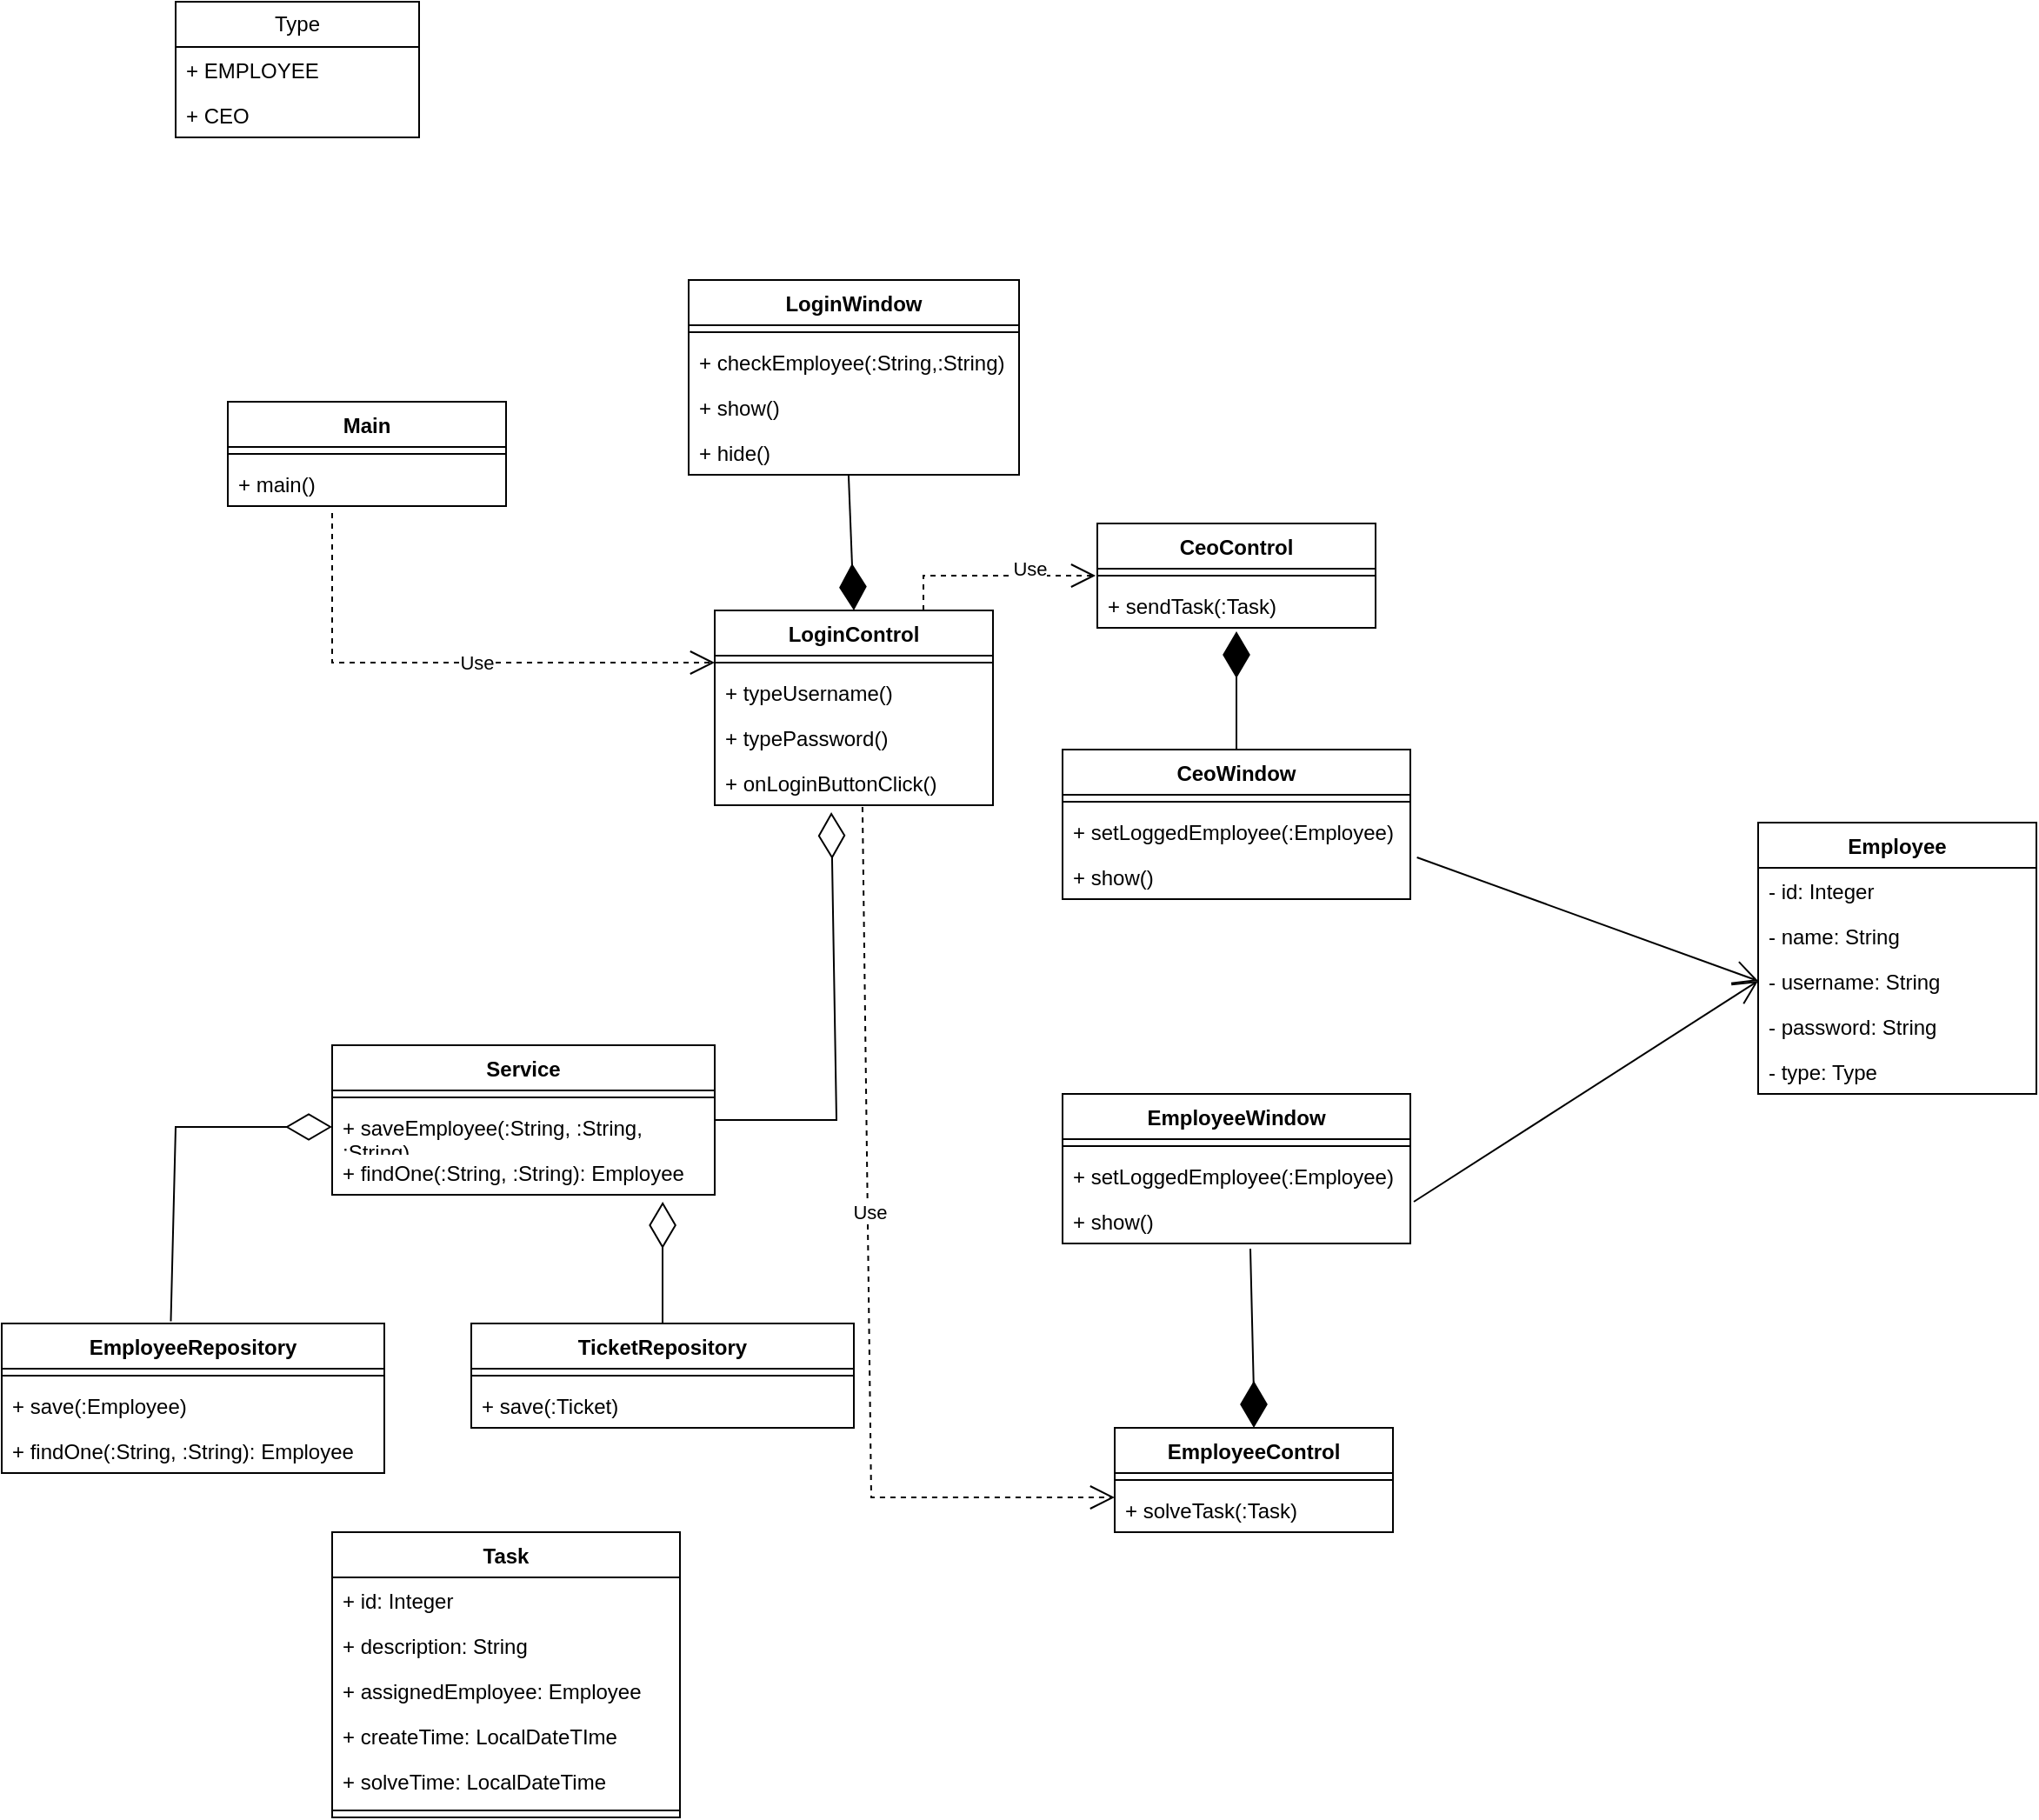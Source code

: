 <mxfile version="26.2.10">
  <diagram name="Page-1" id="2YBvvXClWsGukQMizWep">
    <mxGraphModel dx="1974" dy="704" grid="1" gridSize="10" guides="1" tooltips="1" connect="1" arrows="1" fold="1" page="1" pageScale="1" pageWidth="850" pageHeight="1100" math="0" shadow="0">
      <root>
        <mxCell id="0" />
        <mxCell id="1" parent="0" />
        <mxCell id="GHgW0i5P_ZijrYAGKfN3-5" value="Employee" style="swimlane;fontStyle=1;align=center;verticalAlign=top;childLayout=stackLayout;horizontal=1;startSize=26;horizontalStack=0;resizeParent=1;resizeParentMax=0;resizeLast=0;collapsible=1;marginBottom=0;whiteSpace=wrap;html=1;" parent="1" vertex="1">
          <mxGeometry x="910" y="472" width="160" height="156" as="geometry" />
        </mxCell>
        <mxCell id="GHgW0i5P_ZijrYAGKfN3-6" value="- id: Integer" style="text;strokeColor=none;fillColor=none;align=left;verticalAlign=top;spacingLeft=4;spacingRight=4;overflow=hidden;rotatable=0;points=[[0,0.5],[1,0.5]];portConstraint=eastwest;whiteSpace=wrap;html=1;" parent="GHgW0i5P_ZijrYAGKfN3-5" vertex="1">
          <mxGeometry y="26" width="160" height="26" as="geometry" />
        </mxCell>
        <mxCell id="GHgW0i5P_ZijrYAGKfN3-10" value="- name: String" style="text;strokeColor=none;fillColor=none;align=left;verticalAlign=top;spacingLeft=4;spacingRight=4;overflow=hidden;rotatable=0;points=[[0,0.5],[1,0.5]];portConstraint=eastwest;whiteSpace=wrap;html=1;" parent="GHgW0i5P_ZijrYAGKfN3-5" vertex="1">
          <mxGeometry y="52" width="160" height="26" as="geometry" />
        </mxCell>
        <mxCell id="GHgW0i5P_ZijrYAGKfN3-11" value="- username: String" style="text;strokeColor=none;fillColor=none;align=left;verticalAlign=top;spacingLeft=4;spacingRight=4;overflow=hidden;rotatable=0;points=[[0,0.5],[1,0.5]];portConstraint=eastwest;whiteSpace=wrap;html=1;" parent="GHgW0i5P_ZijrYAGKfN3-5" vertex="1">
          <mxGeometry y="78" width="160" height="26" as="geometry" />
        </mxCell>
        <mxCell id="GHgW0i5P_ZijrYAGKfN3-12" value="- password: String" style="text;strokeColor=none;fillColor=none;align=left;verticalAlign=top;spacingLeft=4;spacingRight=4;overflow=hidden;rotatable=0;points=[[0,0.5],[1,0.5]];portConstraint=eastwest;whiteSpace=wrap;html=1;" parent="GHgW0i5P_ZijrYAGKfN3-5" vertex="1">
          <mxGeometry y="104" width="160" height="26" as="geometry" />
        </mxCell>
        <mxCell id="GHgW0i5P_ZijrYAGKfN3-13" value="- type: Type" style="text;strokeColor=none;fillColor=none;align=left;verticalAlign=top;spacingLeft=4;spacingRight=4;overflow=hidden;rotatable=0;points=[[0,0.5],[1,0.5]];portConstraint=eastwest;whiteSpace=wrap;html=1;" parent="GHgW0i5P_ZijrYAGKfN3-5" vertex="1">
          <mxGeometry y="130" width="160" height="26" as="geometry" />
        </mxCell>
        <mxCell id="GHgW0i5P_ZijrYAGKfN3-21" value="Type" style="swimlane;fontStyle=0;childLayout=stackLayout;horizontal=1;startSize=26;fillColor=none;horizontalStack=0;resizeParent=1;resizeParentMax=0;resizeLast=0;collapsible=1;marginBottom=0;whiteSpace=wrap;html=1;" parent="1" vertex="1">
          <mxGeometry width="140" height="78" as="geometry" />
        </mxCell>
        <mxCell id="GHgW0i5P_ZijrYAGKfN3-22" value="+ EMPLOYEE" style="text;strokeColor=none;fillColor=none;align=left;verticalAlign=top;spacingLeft=4;spacingRight=4;overflow=hidden;rotatable=0;points=[[0,0.5],[1,0.5]];portConstraint=eastwest;whiteSpace=wrap;html=1;" parent="GHgW0i5P_ZijrYAGKfN3-21" vertex="1">
          <mxGeometry y="26" width="140" height="26" as="geometry" />
        </mxCell>
        <mxCell id="GHgW0i5P_ZijrYAGKfN3-23" value="+ CEO" style="text;strokeColor=none;fillColor=none;align=left;verticalAlign=top;spacingLeft=4;spacingRight=4;overflow=hidden;rotatable=0;points=[[0,0.5],[1,0.5]];portConstraint=eastwest;whiteSpace=wrap;html=1;" parent="GHgW0i5P_ZijrYAGKfN3-21" vertex="1">
          <mxGeometry y="52" width="140" height="26" as="geometry" />
        </mxCell>
        <mxCell id="GHgW0i5P_ZijrYAGKfN3-33" value="Main" style="swimlane;fontStyle=1;align=center;verticalAlign=top;childLayout=stackLayout;horizontal=1;startSize=26;horizontalStack=0;resizeParent=1;resizeParentMax=0;resizeLast=0;collapsible=1;marginBottom=0;whiteSpace=wrap;html=1;" parent="1" vertex="1">
          <mxGeometry x="30" y="230" width="160" height="60" as="geometry" />
        </mxCell>
        <mxCell id="GHgW0i5P_ZijrYAGKfN3-35" value="" style="line;strokeWidth=1;fillColor=none;align=left;verticalAlign=middle;spacingTop=-1;spacingLeft=3;spacingRight=3;rotatable=0;labelPosition=right;points=[];portConstraint=eastwest;strokeColor=inherit;" parent="GHgW0i5P_ZijrYAGKfN3-33" vertex="1">
          <mxGeometry y="26" width="160" height="8" as="geometry" />
        </mxCell>
        <mxCell id="GHgW0i5P_ZijrYAGKfN3-36" value="+ main()" style="text;strokeColor=none;fillColor=none;align=left;verticalAlign=top;spacingLeft=4;spacingRight=4;overflow=hidden;rotatable=0;points=[[0,0.5],[1,0.5]];portConstraint=eastwest;whiteSpace=wrap;html=1;" parent="GHgW0i5P_ZijrYAGKfN3-33" vertex="1">
          <mxGeometry y="34" width="160" height="26" as="geometry" />
        </mxCell>
        <mxCell id="GHgW0i5P_ZijrYAGKfN3-37" value="LoginControl" style="swimlane;fontStyle=1;align=center;verticalAlign=top;childLayout=stackLayout;horizontal=1;startSize=26;horizontalStack=0;resizeParent=1;resizeParentMax=0;resizeLast=0;collapsible=1;marginBottom=0;whiteSpace=wrap;html=1;" parent="1" vertex="1">
          <mxGeometry x="310" y="350" width="160" height="112" as="geometry" />
        </mxCell>
        <mxCell id="GHgW0i5P_ZijrYAGKfN3-39" value="" style="line;strokeWidth=1;fillColor=none;align=left;verticalAlign=middle;spacingTop=-1;spacingLeft=3;spacingRight=3;rotatable=0;labelPosition=right;points=[];portConstraint=eastwest;strokeColor=inherit;" parent="GHgW0i5P_ZijrYAGKfN3-37" vertex="1">
          <mxGeometry y="26" width="160" height="8" as="geometry" />
        </mxCell>
        <mxCell id="GHgW0i5P_ZijrYAGKfN3-40" value="+ typeUsername()&lt;div&gt;&lt;br&gt;&lt;/div&gt;" style="text;strokeColor=none;fillColor=none;align=left;verticalAlign=top;spacingLeft=4;spacingRight=4;overflow=hidden;rotatable=0;points=[[0,0.5],[1,0.5]];portConstraint=eastwest;whiteSpace=wrap;html=1;" parent="GHgW0i5P_ZijrYAGKfN3-37" vertex="1">
          <mxGeometry y="34" width="160" height="26" as="geometry" />
        </mxCell>
        <mxCell id="GHgW0i5P_ZijrYAGKfN3-41" value="+ typePassword()&lt;div&gt;&lt;div&gt;&lt;br&gt;&lt;/div&gt;&lt;/div&gt;" style="text;strokeColor=none;fillColor=none;align=left;verticalAlign=top;spacingLeft=4;spacingRight=4;overflow=hidden;rotatable=0;points=[[0,0.5],[1,0.5]];portConstraint=eastwest;whiteSpace=wrap;html=1;" parent="GHgW0i5P_ZijrYAGKfN3-37" vertex="1">
          <mxGeometry y="60" width="160" height="26" as="geometry" />
        </mxCell>
        <mxCell id="GHgW0i5P_ZijrYAGKfN3-42" value="+ onLoginButtonClick()&lt;div&gt;&lt;br&gt;&lt;div&gt;&lt;br&gt;&lt;/div&gt;&lt;/div&gt;" style="text;strokeColor=none;fillColor=none;align=left;verticalAlign=top;spacingLeft=4;spacingRight=4;overflow=hidden;rotatable=0;points=[[0,0.5],[1,0.5]];portConstraint=eastwest;whiteSpace=wrap;html=1;" parent="GHgW0i5P_ZijrYAGKfN3-37" vertex="1">
          <mxGeometry y="86" width="160" height="26" as="geometry" />
        </mxCell>
        <mxCell id="GHgW0i5P_ZijrYAGKfN3-57" value="LoginWindow" style="swimlane;fontStyle=1;align=center;verticalAlign=top;childLayout=stackLayout;horizontal=1;startSize=26;horizontalStack=0;resizeParent=1;resizeParentMax=0;resizeLast=0;collapsible=1;marginBottom=0;whiteSpace=wrap;html=1;" parent="1" vertex="1">
          <mxGeometry x="295" y="160" width="190" height="112" as="geometry" />
        </mxCell>
        <mxCell id="GHgW0i5P_ZijrYAGKfN3-59" value="" style="line;strokeWidth=1;fillColor=none;align=left;verticalAlign=middle;spacingTop=-1;spacingLeft=3;spacingRight=3;rotatable=0;labelPosition=right;points=[];portConstraint=eastwest;strokeColor=inherit;" parent="GHgW0i5P_ZijrYAGKfN3-57" vertex="1">
          <mxGeometry y="26" width="190" height="8" as="geometry" />
        </mxCell>
        <mxCell id="GHgW0i5P_ZijrYAGKfN3-60" value="+ checkEmployee(:String,:String)" style="text;strokeColor=none;fillColor=none;align=left;verticalAlign=top;spacingLeft=4;spacingRight=4;overflow=hidden;rotatable=0;points=[[0,0.5],[1,0.5]];portConstraint=eastwest;whiteSpace=wrap;html=1;" parent="GHgW0i5P_ZijrYAGKfN3-57" vertex="1">
          <mxGeometry y="34" width="190" height="26" as="geometry" />
        </mxCell>
        <mxCell id="GHgW0i5P_ZijrYAGKfN3-62" value="+ show()" style="text;strokeColor=none;fillColor=none;align=left;verticalAlign=top;spacingLeft=4;spacingRight=4;overflow=hidden;rotatable=0;points=[[0,0.5],[1,0.5]];portConstraint=eastwest;whiteSpace=wrap;html=1;" parent="GHgW0i5P_ZijrYAGKfN3-57" vertex="1">
          <mxGeometry y="60" width="190" height="26" as="geometry" />
        </mxCell>
        <mxCell id="GHgW0i5P_ZijrYAGKfN3-61" value="+ hide()" style="text;strokeColor=none;fillColor=none;align=left;verticalAlign=top;spacingLeft=4;spacingRight=4;overflow=hidden;rotatable=0;points=[[0,0.5],[1,0.5]];portConstraint=eastwest;whiteSpace=wrap;html=1;" parent="GHgW0i5P_ZijrYAGKfN3-57" vertex="1">
          <mxGeometry y="86" width="190" height="26" as="geometry" />
        </mxCell>
        <mxCell id="GHgW0i5P_ZijrYAGKfN3-68" value="Use" style="endArrow=open;endSize=12;dashed=1;html=1;rounded=0;exitX=0.375;exitY=1.154;exitDx=0;exitDy=0;exitPerimeter=0;" parent="1" source="GHgW0i5P_ZijrYAGKfN3-36" edge="1">
          <mxGeometry x="0.101" width="160" relative="1" as="geometry">
            <mxPoint x="90" y="380" as="sourcePoint" />
            <mxPoint x="310" y="380" as="targetPoint" />
            <Array as="points">
              <mxPoint x="90" y="380" />
            </Array>
            <mxPoint as="offset" />
          </mxGeometry>
        </mxCell>
        <mxCell id="GHgW0i5P_ZijrYAGKfN3-73" value="Service" style="swimlane;fontStyle=1;align=center;verticalAlign=top;childLayout=stackLayout;horizontal=1;startSize=26;horizontalStack=0;resizeParent=1;resizeParentMax=0;resizeLast=0;collapsible=1;marginBottom=0;whiteSpace=wrap;html=1;" parent="1" vertex="1">
          <mxGeometry x="90" y="600" width="220" height="86" as="geometry" />
        </mxCell>
        <mxCell id="GHgW0i5P_ZijrYAGKfN3-75" value="" style="line;strokeWidth=1;fillColor=none;align=left;verticalAlign=middle;spacingTop=-1;spacingLeft=3;spacingRight=3;rotatable=0;labelPosition=right;points=[];portConstraint=eastwest;strokeColor=inherit;" parent="GHgW0i5P_ZijrYAGKfN3-73" vertex="1">
          <mxGeometry y="26" width="220" height="8" as="geometry" />
        </mxCell>
        <mxCell id="bb1GUA-3KzAwEdkIjWpS-14" value="+ saveEmployee(:String, :String, :String)" style="text;strokeColor=none;fillColor=none;align=left;verticalAlign=top;spacingLeft=4;spacingRight=4;overflow=hidden;rotatable=0;points=[[0,0.5],[1,0.5]];portConstraint=eastwest;whiteSpace=wrap;html=1;" vertex="1" parent="GHgW0i5P_ZijrYAGKfN3-73">
          <mxGeometry y="34" width="220" height="26" as="geometry" />
        </mxCell>
        <mxCell id="GHgW0i5P_ZijrYAGKfN3-76" value="+ findOne(:String, :String): Employee" style="text;strokeColor=none;fillColor=none;align=left;verticalAlign=top;spacingLeft=4;spacingRight=4;overflow=hidden;rotatable=0;points=[[0,0.5],[1,0.5]];portConstraint=eastwest;whiteSpace=wrap;html=1;" parent="GHgW0i5P_ZijrYAGKfN3-73" vertex="1">
          <mxGeometry y="60" width="220" height="26" as="geometry" />
        </mxCell>
        <mxCell id="GHgW0i5P_ZijrYAGKfN3-77" value="EmployeeRepository" style="swimlane;fontStyle=1;align=center;verticalAlign=top;childLayout=stackLayout;horizontal=1;startSize=26;horizontalStack=0;resizeParent=1;resizeParentMax=0;resizeLast=0;collapsible=1;marginBottom=0;whiteSpace=wrap;html=1;" parent="1" vertex="1">
          <mxGeometry x="-100" y="760" width="220" height="86" as="geometry" />
        </mxCell>
        <mxCell id="GHgW0i5P_ZijrYAGKfN3-78" value="" style="line;strokeWidth=1;fillColor=none;align=left;verticalAlign=middle;spacingTop=-1;spacingLeft=3;spacingRight=3;rotatable=0;labelPosition=right;points=[];portConstraint=eastwest;strokeColor=inherit;" parent="GHgW0i5P_ZijrYAGKfN3-77" vertex="1">
          <mxGeometry y="26" width="220" height="8" as="geometry" />
        </mxCell>
        <mxCell id="bb1GUA-3KzAwEdkIjWpS-15" value="+ save(:Employee)" style="text;strokeColor=none;fillColor=none;align=left;verticalAlign=top;spacingLeft=4;spacingRight=4;overflow=hidden;rotatable=0;points=[[0,0.5],[1,0.5]];portConstraint=eastwest;whiteSpace=wrap;html=1;" vertex="1" parent="GHgW0i5P_ZijrYAGKfN3-77">
          <mxGeometry y="34" width="220" height="26" as="geometry" />
        </mxCell>
        <mxCell id="GHgW0i5P_ZijrYAGKfN3-79" value="+ findOne(:String, :String): Employee" style="text;strokeColor=none;fillColor=none;align=left;verticalAlign=top;spacingLeft=4;spacingRight=4;overflow=hidden;rotatable=0;points=[[0,0.5],[1,0.5]];portConstraint=eastwest;whiteSpace=wrap;html=1;" parent="GHgW0i5P_ZijrYAGKfN3-77" vertex="1">
          <mxGeometry y="60" width="220" height="26" as="geometry" />
        </mxCell>
        <mxCell id="GHgW0i5P_ZijrYAGKfN3-80" value="" style="endArrow=diamondThin;endFill=0;endSize=24;html=1;rounded=0;exitX=0.442;exitY=-0.014;exitDx=0;exitDy=0;exitPerimeter=0;entryX=0;entryY=0.5;entryDx=0;entryDy=0;" parent="1" source="GHgW0i5P_ZijrYAGKfN3-77" target="bb1GUA-3KzAwEdkIjWpS-14" edge="1">
          <mxGeometry width="160" relative="1" as="geometry">
            <mxPoint x="230" y="740" as="sourcePoint" />
            <mxPoint x="390" y="740" as="targetPoint" />
            <Array as="points">
              <mxPoint y="647" />
            </Array>
          </mxGeometry>
        </mxCell>
        <mxCell id="GHgW0i5P_ZijrYAGKfN3-81" value="" style="endArrow=diamondThin;endFill=0;endSize=24;html=1;rounded=0;exitX=1;exitY=0.5;exitDx=0;exitDy=0;entryX=0.419;entryY=1.154;entryDx=0;entryDy=0;entryPerimeter=0;" parent="1" source="GHgW0i5P_ZijrYAGKfN3-73" target="GHgW0i5P_ZijrYAGKfN3-42" edge="1">
          <mxGeometry width="160" relative="1" as="geometry">
            <mxPoint x="280" y="560" as="sourcePoint" />
            <mxPoint x="360" y="492" as="targetPoint" />
            <Array as="points">
              <mxPoint x="380" y="643" />
            </Array>
          </mxGeometry>
        </mxCell>
        <mxCell id="GHgW0i5P_ZijrYAGKfN3-82" value="EmployeeWindow" style="swimlane;fontStyle=1;align=center;verticalAlign=top;childLayout=stackLayout;horizontal=1;startSize=26;horizontalStack=0;resizeParent=1;resizeParentMax=0;resizeLast=0;collapsible=1;marginBottom=0;whiteSpace=wrap;html=1;" parent="1" vertex="1">
          <mxGeometry x="510" y="628" width="200" height="86" as="geometry" />
        </mxCell>
        <mxCell id="GHgW0i5P_ZijrYAGKfN3-84" value="" style="line;strokeWidth=1;fillColor=none;align=left;verticalAlign=middle;spacingTop=-1;spacingLeft=3;spacingRight=3;rotatable=0;labelPosition=right;points=[];portConstraint=eastwest;strokeColor=inherit;" parent="GHgW0i5P_ZijrYAGKfN3-82" vertex="1">
          <mxGeometry y="26" width="200" height="8" as="geometry" />
        </mxCell>
        <mxCell id="GHgW0i5P_ZijrYAGKfN3-85" value="+ setLoggedEmployee(:Employee)" style="text;strokeColor=none;fillColor=none;align=left;verticalAlign=top;spacingLeft=4;spacingRight=4;overflow=hidden;rotatable=0;points=[[0,0.5],[1,0.5]];portConstraint=eastwest;whiteSpace=wrap;html=1;" parent="GHgW0i5P_ZijrYAGKfN3-82" vertex="1">
          <mxGeometry y="34" width="200" height="26" as="geometry" />
        </mxCell>
        <mxCell id="GHgW0i5P_ZijrYAGKfN3-86" value="+ show()" style="text;strokeColor=none;fillColor=none;align=left;verticalAlign=top;spacingLeft=4;spacingRight=4;overflow=hidden;rotatable=0;points=[[0,0.5],[1,0.5]];portConstraint=eastwest;whiteSpace=wrap;html=1;" parent="GHgW0i5P_ZijrYAGKfN3-82" vertex="1">
          <mxGeometry y="60" width="200" height="26" as="geometry" />
        </mxCell>
        <mxCell id="GHgW0i5P_ZijrYAGKfN3-87" value="" style="endArrow=open;endFill=1;endSize=12;html=1;rounded=0;exitX=1.01;exitY=0.077;exitDx=0;exitDy=0;entryX=0;entryY=0.5;entryDx=0;entryDy=0;exitPerimeter=0;" parent="1" source="GHgW0i5P_ZijrYAGKfN3-86" target="GHgW0i5P_ZijrYAGKfN3-11" edge="1">
          <mxGeometry width="160" relative="1" as="geometry">
            <mxPoint x="700" y="645" as="sourcePoint" />
            <mxPoint x="883.04" y="586.002" as="targetPoint" />
            <Array as="points" />
          </mxGeometry>
        </mxCell>
        <mxCell id="GHgW0i5P_ZijrYAGKfN3-89" value="" style="endArrow=diamondThin;endFill=1;endSize=24;html=1;rounded=0;entryX=0.5;entryY=0;entryDx=0;entryDy=0;exitX=0.484;exitY=1;exitDx=0;exitDy=0;exitPerimeter=0;" parent="1" source="GHgW0i5P_ZijrYAGKfN3-61" target="GHgW0i5P_ZijrYAGKfN3-37" edge="1">
          <mxGeometry width="160" relative="1" as="geometry">
            <mxPoint x="680" y="490" as="sourcePoint" />
            <mxPoint x="560" y="440" as="targetPoint" />
            <Array as="points" />
          </mxGeometry>
        </mxCell>
        <mxCell id="GHgW0i5P_ZijrYAGKfN3-92" value="EmployeeControl" style="swimlane;fontStyle=1;align=center;verticalAlign=top;childLayout=stackLayout;horizontal=1;startSize=26;horizontalStack=0;resizeParent=1;resizeParentMax=0;resizeLast=0;collapsible=1;marginBottom=0;whiteSpace=wrap;html=1;" parent="1" vertex="1">
          <mxGeometry x="540" y="820" width="160" height="60" as="geometry" />
        </mxCell>
        <mxCell id="GHgW0i5P_ZijrYAGKfN3-94" value="" style="line;strokeWidth=1;fillColor=none;align=left;verticalAlign=middle;spacingTop=-1;spacingLeft=3;spacingRight=3;rotatable=0;labelPosition=right;points=[];portConstraint=eastwest;strokeColor=inherit;" parent="GHgW0i5P_ZijrYAGKfN3-92" vertex="1">
          <mxGeometry y="26" width="160" height="8" as="geometry" />
        </mxCell>
        <mxCell id="GHgW0i5P_ZijrYAGKfN3-95" value="+ solveTask(:Task)" style="text;strokeColor=none;fillColor=none;align=left;verticalAlign=top;spacingLeft=4;spacingRight=4;overflow=hidden;rotatable=0;points=[[0,0.5],[1,0.5]];portConstraint=eastwest;whiteSpace=wrap;html=1;" parent="GHgW0i5P_ZijrYAGKfN3-92" vertex="1">
          <mxGeometry y="34" width="160" height="26" as="geometry" />
        </mxCell>
        <mxCell id="GHgW0i5P_ZijrYAGKfN3-96" value="Use" style="endArrow=open;endSize=12;dashed=1;html=1;rounded=0;exitX=0.531;exitY=1.038;exitDx=0;exitDy=0;exitPerimeter=0;entryX=0;entryY=0.231;entryDx=0;entryDy=0;entryPerimeter=0;" parent="1" source="GHgW0i5P_ZijrYAGKfN3-42" target="GHgW0i5P_ZijrYAGKfN3-95" edge="1">
          <mxGeometry x="-0.13" y="1" width="160" relative="1" as="geometry">
            <mxPoint x="400" y="470" as="sourcePoint" />
            <mxPoint x="500" y="630" as="targetPoint" />
            <Array as="points">
              <mxPoint x="400" y="860" />
            </Array>
            <mxPoint as="offset" />
          </mxGeometry>
        </mxCell>
        <mxCell id="GHgW0i5P_ZijrYAGKfN3-97" value="" style="endArrow=diamondThin;endFill=1;endSize=24;html=1;rounded=0;entryX=0.5;entryY=0;entryDx=0;entryDy=0;exitX=0.54;exitY=1.115;exitDx=0;exitDy=0;exitPerimeter=0;" parent="1" source="GHgW0i5P_ZijrYAGKfN3-86" target="GHgW0i5P_ZijrYAGKfN3-92" edge="1">
          <mxGeometry width="160" relative="1" as="geometry">
            <mxPoint x="430" y="620" as="sourcePoint" />
            <mxPoint x="590" y="620" as="targetPoint" />
            <Array as="points">
              <mxPoint x="620" y="800" />
            </Array>
          </mxGeometry>
        </mxCell>
        <mxCell id="GHgW0i5P_ZijrYAGKfN3-98" value="Task" style="swimlane;fontStyle=1;align=center;verticalAlign=top;childLayout=stackLayout;horizontal=1;startSize=26;horizontalStack=0;resizeParent=1;resizeParentMax=0;resizeLast=0;collapsible=1;marginBottom=0;whiteSpace=wrap;html=1;" parent="1" vertex="1">
          <mxGeometry x="90" y="880" width="200" height="164" as="geometry" />
        </mxCell>
        <mxCell id="GHgW0i5P_ZijrYAGKfN3-99" value="+ id: Integer" style="text;strokeColor=none;fillColor=none;align=left;verticalAlign=top;spacingLeft=4;spacingRight=4;overflow=hidden;rotatable=0;points=[[0,0.5],[1,0.5]];portConstraint=eastwest;whiteSpace=wrap;html=1;" parent="GHgW0i5P_ZijrYAGKfN3-98" vertex="1">
          <mxGeometry y="26" width="200" height="26" as="geometry" />
        </mxCell>
        <mxCell id="GHgW0i5P_ZijrYAGKfN3-103" value="+ description: String" style="text;strokeColor=none;fillColor=none;align=left;verticalAlign=top;spacingLeft=4;spacingRight=4;overflow=hidden;rotatable=0;points=[[0,0.5],[1,0.5]];portConstraint=eastwest;whiteSpace=wrap;html=1;" parent="GHgW0i5P_ZijrYAGKfN3-98" vertex="1">
          <mxGeometry y="52" width="200" height="26" as="geometry" />
        </mxCell>
        <mxCell id="GHgW0i5P_ZijrYAGKfN3-105" value="+ assignedEmployee: Employee" style="text;strokeColor=none;fillColor=none;align=left;verticalAlign=top;spacingLeft=4;spacingRight=4;overflow=hidden;rotatable=0;points=[[0,0.5],[1,0.5]];portConstraint=eastwest;whiteSpace=wrap;html=1;" parent="GHgW0i5P_ZijrYAGKfN3-98" vertex="1">
          <mxGeometry y="78" width="200" height="26" as="geometry" />
        </mxCell>
        <mxCell id="GHgW0i5P_ZijrYAGKfN3-104" value="+ createTime: LocalDateTIme" style="text;strokeColor=none;fillColor=none;align=left;verticalAlign=top;spacingLeft=4;spacingRight=4;overflow=hidden;rotatable=0;points=[[0,0.5],[1,0.5]];portConstraint=eastwest;whiteSpace=wrap;html=1;" parent="GHgW0i5P_ZijrYAGKfN3-98" vertex="1">
          <mxGeometry y="104" width="200" height="26" as="geometry" />
        </mxCell>
        <mxCell id="GHgW0i5P_ZijrYAGKfN3-102" value="+ solveTime: LocalDateTime" style="text;strokeColor=none;fillColor=none;align=left;verticalAlign=top;spacingLeft=4;spacingRight=4;overflow=hidden;rotatable=0;points=[[0,0.5],[1,0.5]];portConstraint=eastwest;whiteSpace=wrap;html=1;" parent="GHgW0i5P_ZijrYAGKfN3-98" vertex="1">
          <mxGeometry y="130" width="200" height="26" as="geometry" />
        </mxCell>
        <mxCell id="GHgW0i5P_ZijrYAGKfN3-100" value="" style="line;strokeWidth=1;fillColor=none;align=left;verticalAlign=middle;spacingTop=-1;spacingLeft=3;spacingRight=3;rotatable=0;labelPosition=right;points=[];portConstraint=eastwest;strokeColor=inherit;" parent="GHgW0i5P_ZijrYAGKfN3-98" vertex="1">
          <mxGeometry y="156" width="200" height="8" as="geometry" />
        </mxCell>
        <mxCell id="bb1GUA-3KzAwEdkIjWpS-1" value="CeoWindow" style="swimlane;fontStyle=1;align=center;verticalAlign=top;childLayout=stackLayout;horizontal=1;startSize=26;horizontalStack=0;resizeParent=1;resizeParentMax=0;resizeLast=0;collapsible=1;marginBottom=0;whiteSpace=wrap;html=1;" vertex="1" parent="1">
          <mxGeometry x="510" y="430" width="200" height="86" as="geometry" />
        </mxCell>
        <mxCell id="bb1GUA-3KzAwEdkIjWpS-3" value="" style="line;strokeWidth=1;fillColor=none;align=left;verticalAlign=middle;spacingTop=-1;spacingLeft=3;spacingRight=3;rotatable=0;labelPosition=right;points=[];portConstraint=eastwest;strokeColor=inherit;" vertex="1" parent="bb1GUA-3KzAwEdkIjWpS-1">
          <mxGeometry y="26" width="200" height="8" as="geometry" />
        </mxCell>
        <mxCell id="bb1GUA-3KzAwEdkIjWpS-12" value="+ setLoggedEmployee(:Employee)" style="text;strokeColor=none;fillColor=none;align=left;verticalAlign=top;spacingLeft=4;spacingRight=4;overflow=hidden;rotatable=0;points=[[0,0.5],[1,0.5]];portConstraint=eastwest;whiteSpace=wrap;html=1;" vertex="1" parent="bb1GUA-3KzAwEdkIjWpS-1">
          <mxGeometry y="34" width="200" height="26" as="geometry" />
        </mxCell>
        <mxCell id="bb1GUA-3KzAwEdkIjWpS-4" value="+ show()" style="text;strokeColor=none;fillColor=none;align=left;verticalAlign=top;spacingLeft=4;spacingRight=4;overflow=hidden;rotatable=0;points=[[0,0.5],[1,0.5]];portConstraint=eastwest;whiteSpace=wrap;html=1;" vertex="1" parent="bb1GUA-3KzAwEdkIjWpS-1">
          <mxGeometry y="60" width="200" height="26" as="geometry" />
        </mxCell>
        <mxCell id="bb1GUA-3KzAwEdkIjWpS-5" value="Use" style="endArrow=open;endSize=12;dashed=1;html=1;rounded=0;exitX=0.75;exitY=0;exitDx=0;exitDy=0;entryX=-0.006;entryY=-0.154;entryDx=0;entryDy=0;entryPerimeter=0;" edge="1" parent="1" source="GHgW0i5P_ZijrYAGKfN3-37" target="bb1GUA-3KzAwEdkIjWpS-9">
          <mxGeometry x="0.363" y="4" width="160" relative="1" as="geometry">
            <mxPoint x="560" y="520" as="sourcePoint" />
            <mxPoint x="510" y="505" as="targetPoint" />
            <Array as="points">
              <mxPoint x="430" y="330" />
            </Array>
            <mxPoint as="offset" />
          </mxGeometry>
        </mxCell>
        <mxCell id="bb1GUA-3KzAwEdkIjWpS-6" value="" style="endArrow=open;endFill=1;endSize=12;html=1;rounded=0;exitX=1.019;exitY=0.077;exitDx=0;exitDy=0;entryX=0;entryY=0.5;entryDx=0;entryDy=0;exitPerimeter=0;" edge="1" parent="1" source="bb1GUA-3KzAwEdkIjWpS-4" target="GHgW0i5P_ZijrYAGKfN3-11">
          <mxGeometry width="160" relative="1" as="geometry">
            <mxPoint x="722" y="658" as="sourcePoint" />
            <mxPoint x="893.04" y="596.002" as="targetPoint" />
            <Array as="points" />
          </mxGeometry>
        </mxCell>
        <mxCell id="bb1GUA-3KzAwEdkIjWpS-7" value="CeoControl" style="swimlane;fontStyle=1;align=center;verticalAlign=top;childLayout=stackLayout;horizontal=1;startSize=26;horizontalStack=0;resizeParent=1;resizeParentMax=0;resizeLast=0;collapsible=1;marginBottom=0;whiteSpace=wrap;html=1;" vertex="1" parent="1">
          <mxGeometry x="530" y="300" width="160" height="60" as="geometry" />
        </mxCell>
        <mxCell id="bb1GUA-3KzAwEdkIjWpS-8" value="" style="line;strokeWidth=1;fillColor=none;align=left;verticalAlign=middle;spacingTop=-1;spacingLeft=3;spacingRight=3;rotatable=0;labelPosition=right;points=[];portConstraint=eastwest;strokeColor=inherit;" vertex="1" parent="bb1GUA-3KzAwEdkIjWpS-7">
          <mxGeometry y="26" width="160" height="8" as="geometry" />
        </mxCell>
        <mxCell id="bb1GUA-3KzAwEdkIjWpS-9" value="+ sendTask(:Task)" style="text;strokeColor=none;fillColor=none;align=left;verticalAlign=top;spacingLeft=4;spacingRight=4;overflow=hidden;rotatable=0;points=[[0,0.5],[1,0.5]];portConstraint=eastwest;whiteSpace=wrap;html=1;" vertex="1" parent="bb1GUA-3KzAwEdkIjWpS-7">
          <mxGeometry y="34" width="160" height="26" as="geometry" />
        </mxCell>
        <mxCell id="bb1GUA-3KzAwEdkIjWpS-10" value="" style="endArrow=diamondThin;endFill=1;endSize=24;html=1;rounded=0;exitX=0.5;exitY=0;exitDx=0;exitDy=0;" edge="1" parent="1" source="bb1GUA-3KzAwEdkIjWpS-1">
          <mxGeometry width="160" relative="1" as="geometry">
            <mxPoint x="628" y="685" as="sourcePoint" />
            <mxPoint x="610" y="362" as="targetPoint" />
            <Array as="points" />
          </mxGeometry>
        </mxCell>
        <mxCell id="bb1GUA-3KzAwEdkIjWpS-17" value="TicketRepository" style="swimlane;fontStyle=1;align=center;verticalAlign=top;childLayout=stackLayout;horizontal=1;startSize=26;horizontalStack=0;resizeParent=1;resizeParentMax=0;resizeLast=0;collapsible=1;marginBottom=0;whiteSpace=wrap;html=1;" vertex="1" parent="1">
          <mxGeometry x="170" y="760" width="220" height="60" as="geometry" />
        </mxCell>
        <mxCell id="bb1GUA-3KzAwEdkIjWpS-18" value="" style="line;strokeWidth=1;fillColor=none;align=left;verticalAlign=middle;spacingTop=-1;spacingLeft=3;spacingRight=3;rotatable=0;labelPosition=right;points=[];portConstraint=eastwest;strokeColor=inherit;" vertex="1" parent="bb1GUA-3KzAwEdkIjWpS-17">
          <mxGeometry y="26" width="220" height="8" as="geometry" />
        </mxCell>
        <mxCell id="bb1GUA-3KzAwEdkIjWpS-19" value="+ save(:Ticket)" style="text;strokeColor=none;fillColor=none;align=left;verticalAlign=top;spacingLeft=4;spacingRight=4;overflow=hidden;rotatable=0;points=[[0,0.5],[1,0.5]];portConstraint=eastwest;whiteSpace=wrap;html=1;" vertex="1" parent="bb1GUA-3KzAwEdkIjWpS-17">
          <mxGeometry y="34" width="220" height="26" as="geometry" />
        </mxCell>
        <mxCell id="bb1GUA-3KzAwEdkIjWpS-21" value="" style="endArrow=diamondThin;endFill=0;endSize=24;html=1;rounded=0;exitX=0.5;exitY=0;exitDx=0;exitDy=0;entryX=0.864;entryY=1.154;entryDx=0;entryDy=0;entryPerimeter=0;" edge="1" parent="1" source="bb1GUA-3KzAwEdkIjWpS-17" target="GHgW0i5P_ZijrYAGKfN3-76">
          <mxGeometry width="160" relative="1" as="geometry">
            <mxPoint x="7" y="769" as="sourcePoint" />
            <mxPoint x="100" y="657" as="targetPoint" />
            <Array as="points">
              <mxPoint x="280" y="720" />
            </Array>
          </mxGeometry>
        </mxCell>
      </root>
    </mxGraphModel>
  </diagram>
</mxfile>
